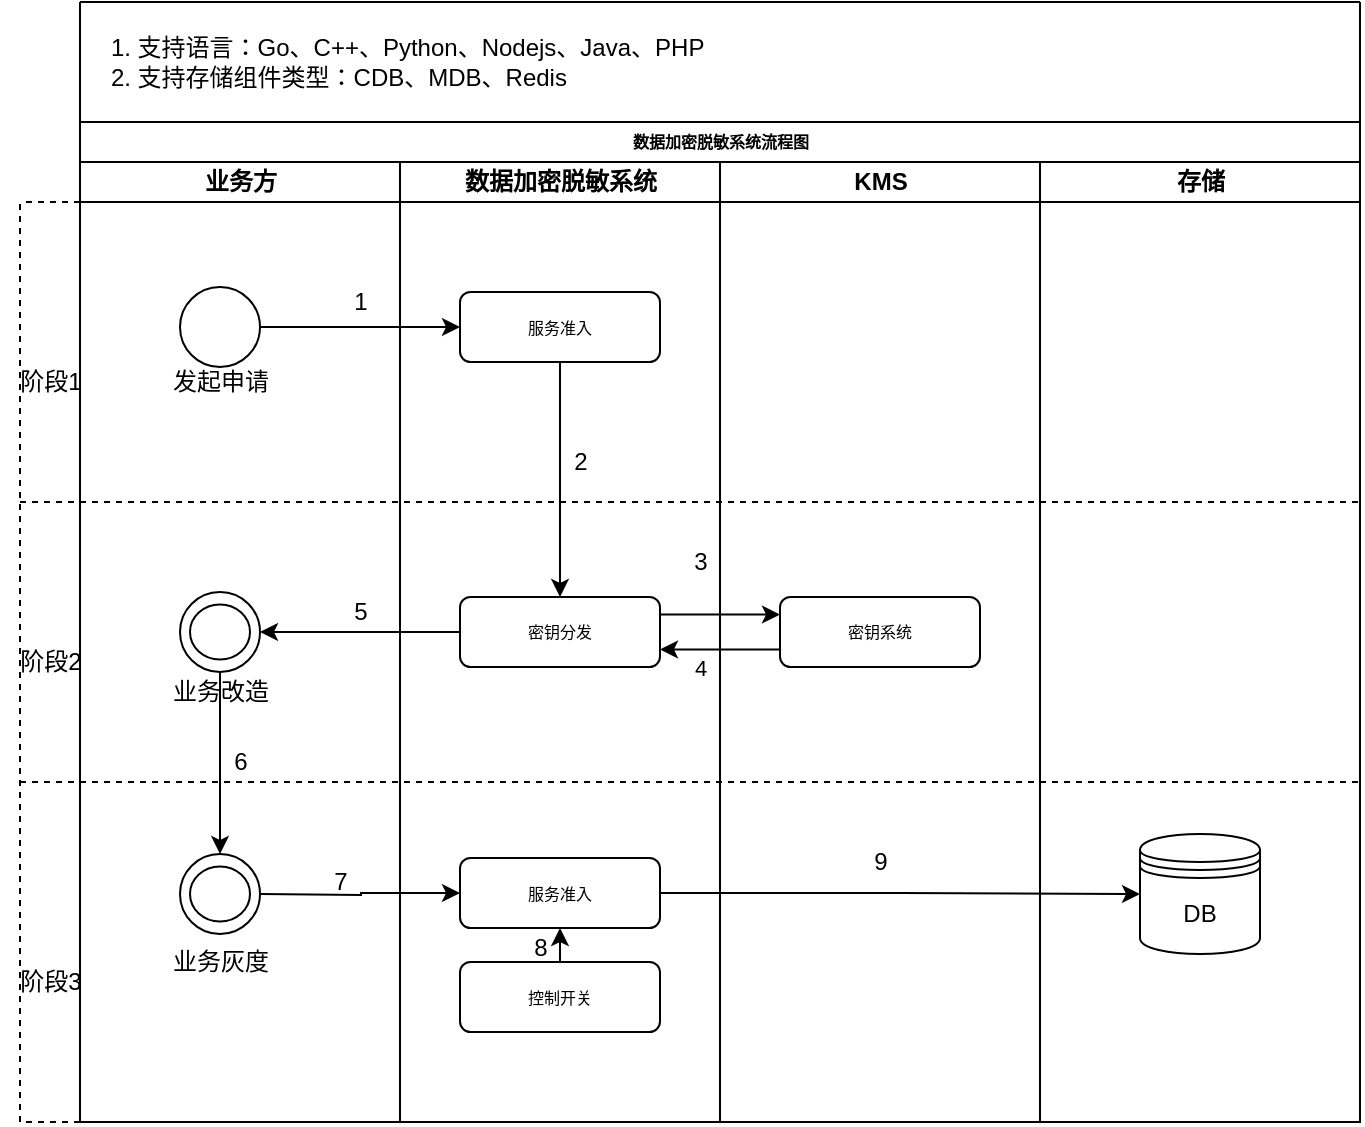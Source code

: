 <mxfile version="16.1.0" type="github" pages="2">
  <diagram name="Page-1" id="74e2e168-ea6b-b213-b513-2b3c1d86103e">
    <mxGraphModel dx="1081" dy="1562" grid="1" gridSize="10" guides="1" tooltips="1" connect="1" arrows="1" fold="1" page="1" pageScale="1" pageWidth="1100" pageHeight="850" background="none" math="0" shadow="0">
      <root>
        <mxCell id="0" />
        <mxCell id="1" parent="0" />
        <mxCell id="77e6c97f196da883-1" value="数据加密脱敏系统流程图" style="swimlane;html=1;childLayout=stackLayout;startSize=20;rounded=0;shadow=0;labelBackgroundColor=none;strokeWidth=1;fontFamily=Verdana;fontSize=8;align=center;" parent="1" vertex="1">
          <mxGeometry x="70" y="40" width="640" height="500" as="geometry">
            <mxRectangle x="70" y="40" width="160" height="20" as="alternateBounds" />
          </mxGeometry>
        </mxCell>
        <mxCell id="77e6c97f196da883-2" value="业务方" style="swimlane;html=1;startSize=20;" parent="77e6c97f196da883-1" vertex="1">
          <mxGeometry y="20" width="160" height="480" as="geometry" />
        </mxCell>
        <mxCell id="-Oqs4p4Zk8yDsz0VDsW7-6" value="" style="verticalLabelPosition=bottom;verticalAlign=top;html=1;shape=mxgraph.flowchart.on-page_reference;shadow=0;container=0;" vertex="1" parent="77e6c97f196da883-2">
          <mxGeometry x="50" y="62.5" width="40" height="40" as="geometry" />
        </mxCell>
        <mxCell id="-Oqs4p4Zk8yDsz0VDsW7-43" value="" style="verticalLabelPosition=bottom;verticalAlign=top;html=1;shape=mxgraph.flowchart.on-page_reference;shadow=0;container=0;" vertex="1" parent="77e6c97f196da883-2">
          <mxGeometry x="50" y="346" width="40" height="40" as="geometry" />
        </mxCell>
        <mxCell id="-Oqs4p4Zk8yDsz0VDsW7-42" value="" style="verticalLabelPosition=bottom;verticalAlign=top;html=1;shape=mxgraph.flowchart.on-page_reference;shadow=0;container=0;" vertex="1" parent="77e6c97f196da883-2">
          <mxGeometry x="50" y="215" width="40" height="40" as="geometry" />
        </mxCell>
        <mxCell id="-Oqs4p4Zk8yDsz0VDsW7-48" value="" style="edgeStyle=orthogonalEdgeStyle;rounded=0;orthogonalLoop=1;jettySize=auto;html=1;exitX=0.5;exitY=1;exitDx=0;exitDy=0;exitPerimeter=0;entryX=0.5;entryY=0;entryDx=0;entryDy=0;entryPerimeter=0;" edge="1" parent="77e6c97f196da883-2" source="-Oqs4p4Zk8yDsz0VDsW7-42" target="-Oqs4p4Zk8yDsz0VDsW7-43">
          <mxGeometry relative="1" as="geometry">
            <mxPoint x="70" y="270" as="sourcePoint" />
            <mxPoint x="70" y="340" as="targetPoint" />
          </mxGeometry>
        </mxCell>
        <mxCell id="-Oqs4p4Zk8yDsz0VDsW7-44" value="" style="verticalLabelPosition=bottom;verticalAlign=top;html=1;shape=mxgraph.flowchart.on-page_reference;shadow=0;container=0;" vertex="1" parent="77e6c97f196da883-2">
          <mxGeometry x="55" y="221.25" width="30" height="27.5" as="geometry" />
        </mxCell>
        <mxCell id="-Oqs4p4Zk8yDsz0VDsW7-45" value="" style="verticalLabelPosition=bottom;verticalAlign=top;html=1;shape=mxgraph.flowchart.on-page_reference;shadow=0;container=0;" vertex="1" parent="77e6c97f196da883-2">
          <mxGeometry x="55" y="352.25" width="30" height="27.5" as="geometry" />
        </mxCell>
        <mxCell id="-Oqs4p4Zk8yDsz0VDsW7-47" value="5" style="text;html=1;align=center;verticalAlign=middle;resizable=0;points=[];autosize=1;strokeColor=none;fillColor=none;" vertex="1" parent="77e6c97f196da883-2">
          <mxGeometry x="130" y="215" width="20" height="20" as="geometry" />
        </mxCell>
        <mxCell id="-Oqs4p4Zk8yDsz0VDsW7-50" value="6" style="text;html=1;align=center;verticalAlign=middle;resizable=0;points=[];autosize=1;strokeColor=none;fillColor=none;" vertex="1" parent="77e6c97f196da883-2">
          <mxGeometry x="70" y="290" width="20" height="20" as="geometry" />
        </mxCell>
        <mxCell id="-Oqs4p4Zk8yDsz0VDsW7-51" value="业务改造" style="text;html=1;align=center;verticalAlign=middle;resizable=0;points=[];autosize=1;strokeColor=none;fillColor=none;" vertex="1" parent="77e6c97f196da883-2">
          <mxGeometry x="40" y="255" width="60" height="20" as="geometry" />
        </mxCell>
        <mxCell id="-Oqs4p4Zk8yDsz0VDsW7-54" value="业务灰度" style="text;html=1;align=center;verticalAlign=middle;resizable=0;points=[];autosize=1;strokeColor=none;fillColor=none;" vertex="1" parent="77e6c97f196da883-2">
          <mxGeometry x="40" y="390" width="60" height="20" as="geometry" />
        </mxCell>
        <mxCell id="-Oqs4p4Zk8yDsz0VDsW7-63" value="" style="endArrow=none;dashed=1;html=1;rounded=0;" edge="1" parent="77e6c97f196da883-2">
          <mxGeometry width="50" height="50" relative="1" as="geometry">
            <mxPoint x="-30" y="310" as="sourcePoint" />
            <mxPoint x="640" y="310" as="targetPoint" />
          </mxGeometry>
        </mxCell>
        <mxCell id="77e6c97f196da883-3" value="数据加密脱敏系统" style="swimlane;html=1;startSize=20;" parent="77e6c97f196da883-1" vertex="1">
          <mxGeometry x="160" y="20" width="160" height="480" as="geometry" />
        </mxCell>
        <mxCell id="-Oqs4p4Zk8yDsz0VDsW7-13" value="" style="edgeStyle=orthogonalEdgeStyle;rounded=0;orthogonalLoop=1;jettySize=auto;html=1;" edge="1" parent="77e6c97f196da883-3" source="77e6c97f196da883-11" target="-Oqs4p4Zk8yDsz0VDsW7-9">
          <mxGeometry relative="1" as="geometry" />
        </mxCell>
        <mxCell id="77e6c97f196da883-11" value="服务准入" style="rounded=1;whiteSpace=wrap;html=1;shadow=0;labelBackgroundColor=none;strokeWidth=1;fontFamily=Verdana;fontSize=8;align=center;" parent="77e6c97f196da883-3" vertex="1">
          <mxGeometry x="30" y="65" width="100" height="35" as="geometry" />
        </mxCell>
        <mxCell id="-Oqs4p4Zk8yDsz0VDsW7-10" value="服务准入" style="rounded=1;whiteSpace=wrap;html=1;shadow=0;labelBackgroundColor=none;strokeWidth=1;fontFamily=Verdana;fontSize=8;align=center;" vertex="1" parent="77e6c97f196da883-3">
          <mxGeometry x="30" y="348" width="100" height="35" as="geometry" />
        </mxCell>
        <mxCell id="-Oqs4p4Zk8yDsz0VDsW7-9" value="密钥分发" style="rounded=1;whiteSpace=wrap;html=1;shadow=0;labelBackgroundColor=none;strokeWidth=1;fontFamily=Verdana;fontSize=8;align=center;" vertex="1" parent="77e6c97f196da883-3">
          <mxGeometry x="30" y="217.5" width="100" height="35" as="geometry" />
        </mxCell>
        <mxCell id="-Oqs4p4Zk8yDsz0VDsW7-20" value="3" style="text;html=1;align=center;verticalAlign=middle;resizable=0;points=[];autosize=1;strokeColor=none;fillColor=none;" vertex="1" parent="77e6c97f196da883-3">
          <mxGeometry x="140" y="190" width="20" height="20" as="geometry" />
        </mxCell>
        <mxCell id="-Oqs4p4Zk8yDsz0VDsW7-60" style="edgeStyle=orthogonalEdgeStyle;rounded=0;orthogonalLoop=1;jettySize=auto;html=1;exitX=0.5;exitY=0;exitDx=0;exitDy=0;entryX=0.5;entryY=1;entryDx=0;entryDy=0;" edge="1" parent="77e6c97f196da883-3" source="-Oqs4p4Zk8yDsz0VDsW7-58" target="-Oqs4p4Zk8yDsz0VDsW7-10">
          <mxGeometry relative="1" as="geometry" />
        </mxCell>
        <mxCell id="-Oqs4p4Zk8yDsz0VDsW7-58" value="控制开关" style="rounded=1;whiteSpace=wrap;html=1;shadow=0;labelBackgroundColor=none;strokeWidth=1;fontFamily=Verdana;fontSize=8;align=center;" vertex="1" parent="77e6c97f196da883-3">
          <mxGeometry x="30" y="400" width="100" height="35" as="geometry" />
        </mxCell>
        <mxCell id="-Oqs4p4Zk8yDsz0VDsW7-61" value="8" style="text;html=1;align=center;verticalAlign=middle;resizable=0;points=[];autosize=1;strokeColor=none;fillColor=none;" vertex="1" parent="77e6c97f196da883-3">
          <mxGeometry x="60" y="383" width="20" height="20" as="geometry" />
        </mxCell>
        <mxCell id="77e6c97f196da883-4" value="KMS" style="swimlane;html=1;startSize=20;" parent="77e6c97f196da883-1" vertex="1">
          <mxGeometry x="320" y="20" width="160" height="480" as="geometry" />
        </mxCell>
        <mxCell id="-Oqs4p4Zk8yDsz0VDsW7-8" value="密钥系统" style="rounded=1;whiteSpace=wrap;html=1;shadow=0;labelBackgroundColor=none;strokeWidth=1;fontFamily=Verdana;fontSize=8;align=center;" vertex="1" parent="77e6c97f196da883-4">
          <mxGeometry x="30" y="217.5" width="100" height="35" as="geometry" />
        </mxCell>
        <mxCell id="77e6c97f196da883-5" value="存储" style="swimlane;html=1;startSize=20;" parent="77e6c97f196da883-1" vertex="1">
          <mxGeometry x="480" y="20" width="160" height="480" as="geometry" />
        </mxCell>
        <mxCell id="-Oqs4p4Zk8yDsz0VDsW7-23" value="DB" style="shape=datastore;whiteSpace=wrap;html=1;" vertex="1" parent="77e6c97f196da883-5">
          <mxGeometry x="50" y="336" width="60" height="60" as="geometry" />
        </mxCell>
        <mxCell id="-Oqs4p4Zk8yDsz0VDsW7-15" value="" style="edgeStyle=orthogonalEdgeStyle;rounded=0;orthogonalLoop=1;jettySize=auto;html=1;" edge="1" parent="77e6c97f196da883-1" source="-Oqs4p4Zk8yDsz0VDsW7-6" target="77e6c97f196da883-11">
          <mxGeometry relative="1" as="geometry" />
        </mxCell>
        <mxCell id="-Oqs4p4Zk8yDsz0VDsW7-19" style="edgeStyle=orthogonalEdgeStyle;rounded=0;orthogonalLoop=1;jettySize=auto;html=1;exitX=1;exitY=0.25;exitDx=0;exitDy=0;entryX=0;entryY=0.25;entryDx=0;entryDy=0;" edge="1" parent="77e6c97f196da883-1" source="-Oqs4p4Zk8yDsz0VDsW7-9" target="-Oqs4p4Zk8yDsz0VDsW7-8">
          <mxGeometry relative="1" as="geometry" />
        </mxCell>
        <mxCell id="-Oqs4p4Zk8yDsz0VDsW7-21" style="edgeStyle=orthogonalEdgeStyle;rounded=0;orthogonalLoop=1;jettySize=auto;html=1;exitX=0;exitY=0.75;exitDx=0;exitDy=0;entryX=1;entryY=0.75;entryDx=0;entryDy=0;" edge="1" parent="77e6c97f196da883-1" source="-Oqs4p4Zk8yDsz0VDsW7-8" target="-Oqs4p4Zk8yDsz0VDsW7-9">
          <mxGeometry relative="1" as="geometry" />
        </mxCell>
        <mxCell id="-Oqs4p4Zk8yDsz0VDsW7-22" value="4" style="edgeLabel;html=1;align=center;verticalAlign=middle;resizable=0;points=[];" vertex="1" connectable="0" parent="-Oqs4p4Zk8yDsz0VDsW7-21">
          <mxGeometry x="0.333" y="3" relative="1" as="geometry">
            <mxPoint y="6" as="offset" />
          </mxGeometry>
        </mxCell>
        <mxCell id="-Oqs4p4Zk8yDsz0VDsW7-24" style="edgeStyle=orthogonalEdgeStyle;rounded=0;orthogonalLoop=1;jettySize=auto;html=1;exitX=1;exitY=0.5;exitDx=0;exitDy=0;" edge="1" parent="77e6c97f196da883-1" source="-Oqs4p4Zk8yDsz0VDsW7-10" target="-Oqs4p4Zk8yDsz0VDsW7-23">
          <mxGeometry relative="1" as="geometry" />
        </mxCell>
        <mxCell id="-Oqs4p4Zk8yDsz0VDsW7-46" value="" style="edgeStyle=orthogonalEdgeStyle;rounded=0;orthogonalLoop=1;jettySize=auto;html=1;" edge="1" parent="77e6c97f196da883-1" source="-Oqs4p4Zk8yDsz0VDsW7-9">
          <mxGeometry relative="1" as="geometry">
            <mxPoint x="90" y="255" as="targetPoint" />
          </mxGeometry>
        </mxCell>
        <mxCell id="-Oqs4p4Zk8yDsz0VDsW7-55" value="" style="edgeStyle=orthogonalEdgeStyle;rounded=0;orthogonalLoop=1;jettySize=auto;html=1;" edge="1" parent="77e6c97f196da883-1" target="-Oqs4p4Zk8yDsz0VDsW7-10">
          <mxGeometry relative="1" as="geometry">
            <mxPoint x="90" y="386" as="sourcePoint" />
          </mxGeometry>
        </mxCell>
        <mxCell id="-Oqs4p4Zk8yDsz0VDsW7-7" value="发起申请" style="text;html=1;align=center;verticalAlign=middle;resizable=0;points=[];autosize=1;strokeColor=none;fillColor=none;" vertex="1" parent="1">
          <mxGeometry x="110" y="160" width="60" height="20" as="geometry" />
        </mxCell>
        <mxCell id="-Oqs4p4Zk8yDsz0VDsW7-14" value="2" style="text;html=1;align=center;verticalAlign=middle;resizable=0;points=[];autosize=1;strokeColor=none;fillColor=none;" vertex="1" parent="1">
          <mxGeometry x="310" y="200" width="20" height="20" as="geometry" />
        </mxCell>
        <mxCell id="-Oqs4p4Zk8yDsz0VDsW7-18" value="1" style="text;html=1;align=center;verticalAlign=middle;resizable=0;points=[];autosize=1;strokeColor=none;fillColor=none;" vertex="1" parent="1">
          <mxGeometry x="200" y="120" width="20" height="20" as="geometry" />
        </mxCell>
        <mxCell id="-Oqs4p4Zk8yDsz0VDsW7-25" value="9" style="text;html=1;align=center;verticalAlign=middle;resizable=0;points=[];autosize=1;strokeColor=none;fillColor=none;" vertex="1" parent="1">
          <mxGeometry x="460" y="400" width="20" height="20" as="geometry" />
        </mxCell>
        <mxCell id="-Oqs4p4Zk8yDsz0VDsW7-56" value="7" style="text;html=1;align=center;verticalAlign=middle;resizable=0;points=[];autosize=1;strokeColor=none;fillColor=none;" vertex="1" parent="1">
          <mxGeometry x="190" y="410" width="20" height="20" as="geometry" />
        </mxCell>
        <mxCell id="-Oqs4p4Zk8yDsz0VDsW7-62" value="" style="endArrow=none;dashed=1;html=1;rounded=0;" edge="1" parent="1">
          <mxGeometry width="50" height="50" relative="1" as="geometry">
            <mxPoint x="40" y="230" as="sourcePoint" />
            <mxPoint x="710" y="230" as="targetPoint" />
          </mxGeometry>
        </mxCell>
        <mxCell id="-Oqs4p4Zk8yDsz0VDsW7-64" value="" style="endArrow=none;dashed=1;html=1;rounded=0;" edge="1" parent="1">
          <mxGeometry width="50" height="50" relative="1" as="geometry">
            <mxPoint x="40" y="540" as="sourcePoint" />
            <mxPoint x="40" y="80" as="targetPoint" />
          </mxGeometry>
        </mxCell>
        <mxCell id="-Oqs4p4Zk8yDsz0VDsW7-65" value="" style="endArrow=none;dashed=1;html=1;rounded=0;exitX=0;exitY=1;exitDx=0;exitDy=0;" edge="1" parent="1" source="77e6c97f196da883-2">
          <mxGeometry width="50" height="50" relative="1" as="geometry">
            <mxPoint x="360" y="310" as="sourcePoint" />
            <mxPoint x="40" y="540" as="targetPoint" />
          </mxGeometry>
        </mxCell>
        <mxCell id="-Oqs4p4Zk8yDsz0VDsW7-66" value="" style="endArrow=none;dashed=1;html=1;rounded=0;exitX=0;exitY=1;exitDx=0;exitDy=0;" edge="1" parent="1">
          <mxGeometry width="50" height="50" relative="1" as="geometry">
            <mxPoint x="70" y="80" as="sourcePoint" />
            <mxPoint x="40" y="80" as="targetPoint" />
          </mxGeometry>
        </mxCell>
        <mxCell id="-Oqs4p4Zk8yDsz0VDsW7-67" value="阶段1" style="text;html=1;align=center;verticalAlign=middle;resizable=0;points=[];autosize=1;strokeColor=none;fillColor=none;" vertex="1" parent="1">
          <mxGeometry x="30" y="160" width="50" height="20" as="geometry" />
        </mxCell>
        <mxCell id="-Oqs4p4Zk8yDsz0VDsW7-70" value="阶段2" style="text;html=1;align=center;verticalAlign=middle;resizable=0;points=[];autosize=1;strokeColor=none;fillColor=none;" vertex="1" parent="1">
          <mxGeometry x="30" y="300" width="50" height="20" as="geometry" />
        </mxCell>
        <mxCell id="-Oqs4p4Zk8yDsz0VDsW7-71" value="阶段3" style="text;html=1;align=center;verticalAlign=middle;resizable=0;points=[];autosize=1;strokeColor=none;fillColor=none;" vertex="1" parent="1">
          <mxGeometry x="30" y="460" width="50" height="20" as="geometry" />
        </mxCell>
        <mxCell id="-Oqs4p4Zk8yDsz0VDsW7-109" value="" style="endArrow=none;html=1;rounded=0;" edge="1" parent="1">
          <mxGeometry width="50" height="50" relative="1" as="geometry">
            <mxPoint x="70" y="-20" as="sourcePoint" />
            <mxPoint x="710" y="-20" as="targetPoint" />
          </mxGeometry>
        </mxCell>
        <mxCell id="-Oqs4p4Zk8yDsz0VDsW7-111" value="" style="endArrow=none;html=1;rounded=0;exitX=0;exitY=0;exitDx=0;exitDy=0;" edge="1" parent="1" source="77e6c97f196da883-1">
          <mxGeometry width="50" height="50" relative="1" as="geometry">
            <mxPoint x="360" y="80" as="sourcePoint" />
            <mxPoint x="70" y="-20" as="targetPoint" />
          </mxGeometry>
        </mxCell>
        <mxCell id="-Oqs4p4Zk8yDsz0VDsW7-112" value="" style="endArrow=none;html=1;rounded=0;exitX=0;exitY=0;exitDx=0;exitDy=0;" edge="1" parent="1">
          <mxGeometry width="50" height="50" relative="1" as="geometry">
            <mxPoint x="710.0" y="40" as="sourcePoint" />
            <mxPoint x="710" y="-20" as="targetPoint" />
            <Array as="points">
              <mxPoint x="710" y="10" />
            </Array>
          </mxGeometry>
        </mxCell>
        <mxCell id="-Oqs4p4Zk8yDsz0VDsW7-113" value="&lt;ol&gt;&lt;li&gt;支持语言：Go、C++、Python、Nodejs、Java、PHP&lt;/li&gt;&lt;li style=&quot;text-align: left&quot;&gt;支持存储组件类型：CDB、MDB、Redis&lt;/li&gt;&lt;/ol&gt;" style="text;html=1;align=center;verticalAlign=middle;resizable=0;points=[];autosize=1;strokeColor=none;fillColor=none;" vertex="1" parent="1">
          <mxGeometry x="50" y="-20" width="340" height="60" as="geometry" />
        </mxCell>
      </root>
    </mxGraphModel>
  </diagram>
  <diagram id="dRIbg91o-mGmstCMDV2L" name="第 2 页">
    <mxGraphModel dx="1081" dy="712" grid="1" gridSize="10" guides="1" tooltips="1" connect="1" arrows="1" fold="1" page="1" pageScale="1" pageWidth="827" pageHeight="1169" math="0" shadow="0">
      <root>
        <mxCell id="lgHOZfx0pEI7RpwEdkWu-0" />
        <mxCell id="lgHOZfx0pEI7RpwEdkWu-1" parent="lgHOZfx0pEI7RpwEdkWu-0" />
      </root>
    </mxGraphModel>
  </diagram>
</mxfile>

